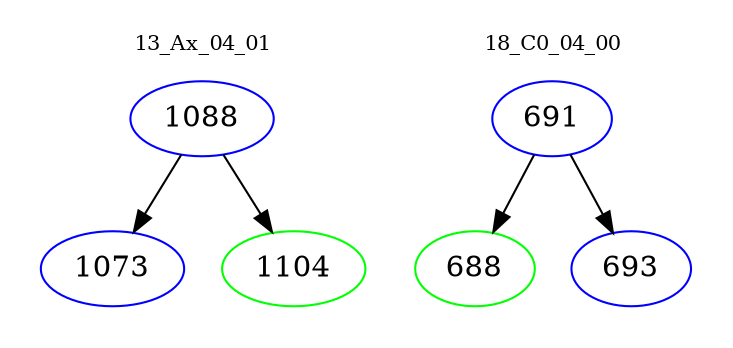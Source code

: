 digraph{
subgraph cluster_0 {
color = white
label = "13_Ax_04_01";
fontsize=10;
T0_1088 [label="1088", color="blue"]
T0_1088 -> T0_1073 [color="black"]
T0_1073 [label="1073", color="blue"]
T0_1088 -> T0_1104 [color="black"]
T0_1104 [label="1104", color="green"]
}
subgraph cluster_1 {
color = white
label = "18_C0_04_00";
fontsize=10;
T1_691 [label="691", color="blue"]
T1_691 -> T1_688 [color="black"]
T1_688 [label="688", color="green"]
T1_691 -> T1_693 [color="black"]
T1_693 [label="693", color="blue"]
}
}
